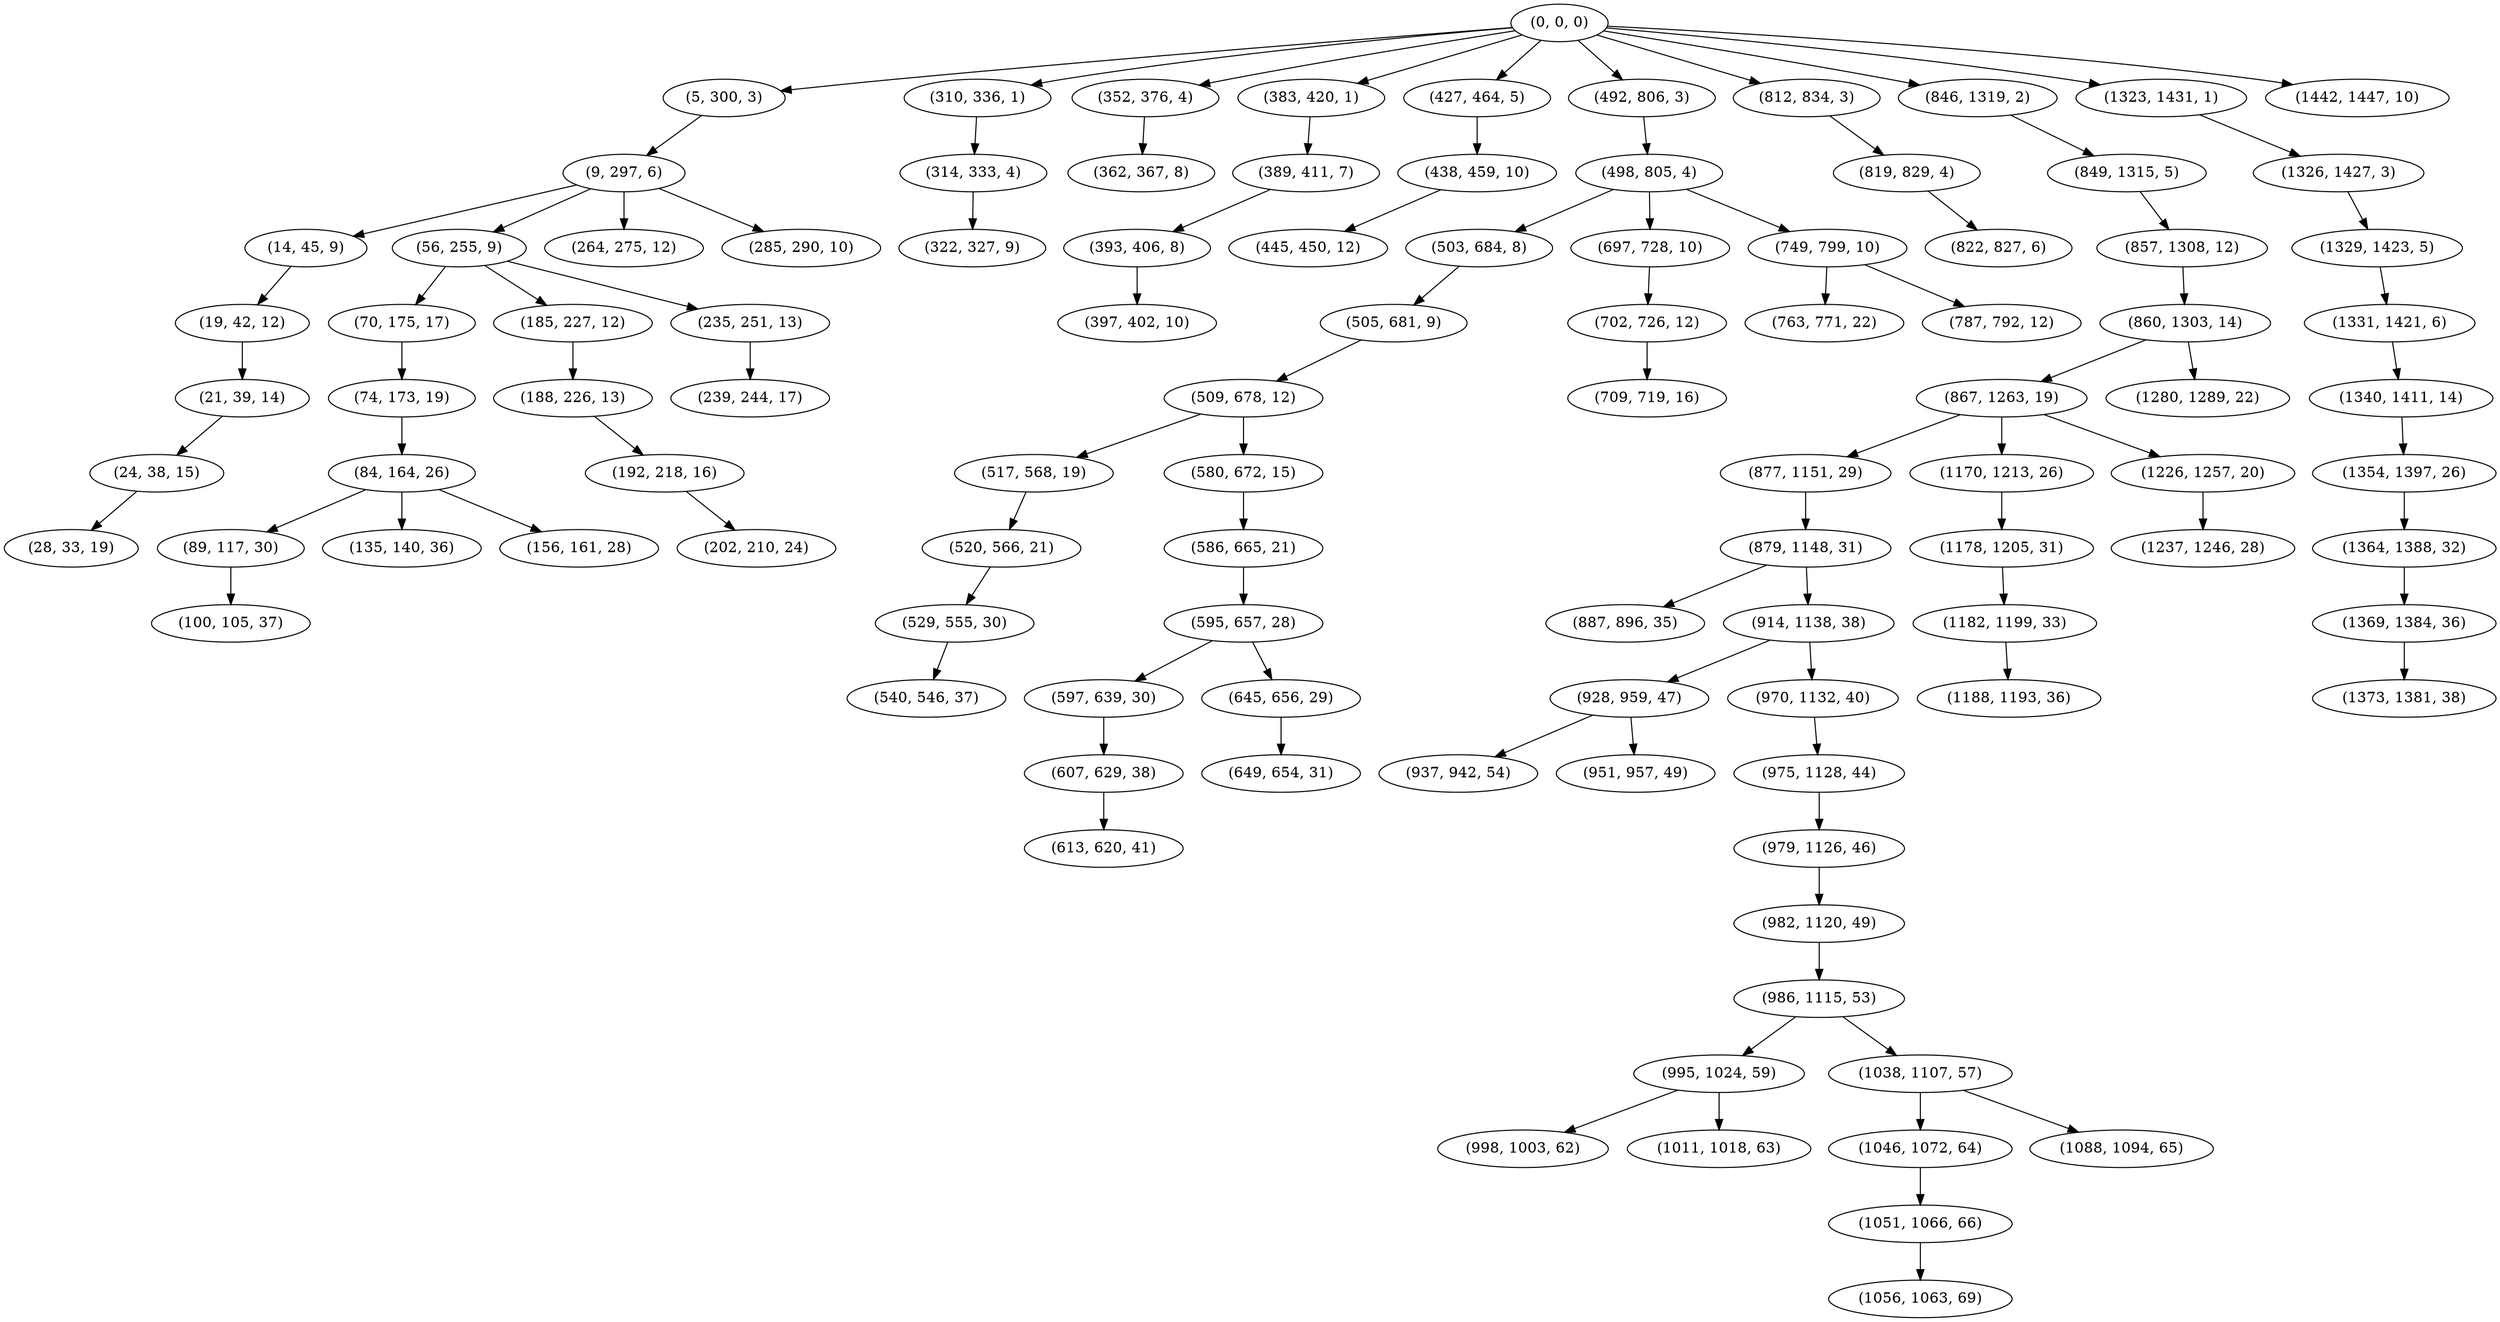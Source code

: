 digraph tree {
    "(0, 0, 0)";
    "(5, 300, 3)";
    "(9, 297, 6)";
    "(14, 45, 9)";
    "(19, 42, 12)";
    "(21, 39, 14)";
    "(24, 38, 15)";
    "(28, 33, 19)";
    "(56, 255, 9)";
    "(70, 175, 17)";
    "(74, 173, 19)";
    "(84, 164, 26)";
    "(89, 117, 30)";
    "(100, 105, 37)";
    "(135, 140, 36)";
    "(156, 161, 28)";
    "(185, 227, 12)";
    "(188, 226, 13)";
    "(192, 218, 16)";
    "(202, 210, 24)";
    "(235, 251, 13)";
    "(239, 244, 17)";
    "(264, 275, 12)";
    "(285, 290, 10)";
    "(310, 336, 1)";
    "(314, 333, 4)";
    "(322, 327, 9)";
    "(352, 376, 4)";
    "(362, 367, 8)";
    "(383, 420, 1)";
    "(389, 411, 7)";
    "(393, 406, 8)";
    "(397, 402, 10)";
    "(427, 464, 5)";
    "(438, 459, 10)";
    "(445, 450, 12)";
    "(492, 806, 3)";
    "(498, 805, 4)";
    "(503, 684, 8)";
    "(505, 681, 9)";
    "(509, 678, 12)";
    "(517, 568, 19)";
    "(520, 566, 21)";
    "(529, 555, 30)";
    "(540, 546, 37)";
    "(580, 672, 15)";
    "(586, 665, 21)";
    "(595, 657, 28)";
    "(597, 639, 30)";
    "(607, 629, 38)";
    "(613, 620, 41)";
    "(645, 656, 29)";
    "(649, 654, 31)";
    "(697, 728, 10)";
    "(702, 726, 12)";
    "(709, 719, 16)";
    "(749, 799, 10)";
    "(763, 771, 22)";
    "(787, 792, 12)";
    "(812, 834, 3)";
    "(819, 829, 4)";
    "(822, 827, 6)";
    "(846, 1319, 2)";
    "(849, 1315, 5)";
    "(857, 1308, 12)";
    "(860, 1303, 14)";
    "(867, 1263, 19)";
    "(877, 1151, 29)";
    "(879, 1148, 31)";
    "(887, 896, 35)";
    "(914, 1138, 38)";
    "(928, 959, 47)";
    "(937, 942, 54)";
    "(951, 957, 49)";
    "(970, 1132, 40)";
    "(975, 1128, 44)";
    "(979, 1126, 46)";
    "(982, 1120, 49)";
    "(986, 1115, 53)";
    "(995, 1024, 59)";
    "(998, 1003, 62)";
    "(1011, 1018, 63)";
    "(1038, 1107, 57)";
    "(1046, 1072, 64)";
    "(1051, 1066, 66)";
    "(1056, 1063, 69)";
    "(1088, 1094, 65)";
    "(1170, 1213, 26)";
    "(1178, 1205, 31)";
    "(1182, 1199, 33)";
    "(1188, 1193, 36)";
    "(1226, 1257, 20)";
    "(1237, 1246, 28)";
    "(1280, 1289, 22)";
    "(1323, 1431, 1)";
    "(1326, 1427, 3)";
    "(1329, 1423, 5)";
    "(1331, 1421, 6)";
    "(1340, 1411, 14)";
    "(1354, 1397, 26)";
    "(1364, 1388, 32)";
    "(1369, 1384, 36)";
    "(1373, 1381, 38)";
    "(1442, 1447, 10)";
    "(0, 0, 0)" -> "(5, 300, 3)";
    "(0, 0, 0)" -> "(310, 336, 1)";
    "(0, 0, 0)" -> "(352, 376, 4)";
    "(0, 0, 0)" -> "(383, 420, 1)";
    "(0, 0, 0)" -> "(427, 464, 5)";
    "(0, 0, 0)" -> "(492, 806, 3)";
    "(0, 0, 0)" -> "(812, 834, 3)";
    "(0, 0, 0)" -> "(846, 1319, 2)";
    "(0, 0, 0)" -> "(1323, 1431, 1)";
    "(0, 0, 0)" -> "(1442, 1447, 10)";
    "(5, 300, 3)" -> "(9, 297, 6)";
    "(9, 297, 6)" -> "(14, 45, 9)";
    "(9, 297, 6)" -> "(56, 255, 9)";
    "(9, 297, 6)" -> "(264, 275, 12)";
    "(9, 297, 6)" -> "(285, 290, 10)";
    "(14, 45, 9)" -> "(19, 42, 12)";
    "(19, 42, 12)" -> "(21, 39, 14)";
    "(21, 39, 14)" -> "(24, 38, 15)";
    "(24, 38, 15)" -> "(28, 33, 19)";
    "(56, 255, 9)" -> "(70, 175, 17)";
    "(56, 255, 9)" -> "(185, 227, 12)";
    "(56, 255, 9)" -> "(235, 251, 13)";
    "(70, 175, 17)" -> "(74, 173, 19)";
    "(74, 173, 19)" -> "(84, 164, 26)";
    "(84, 164, 26)" -> "(89, 117, 30)";
    "(84, 164, 26)" -> "(135, 140, 36)";
    "(84, 164, 26)" -> "(156, 161, 28)";
    "(89, 117, 30)" -> "(100, 105, 37)";
    "(185, 227, 12)" -> "(188, 226, 13)";
    "(188, 226, 13)" -> "(192, 218, 16)";
    "(192, 218, 16)" -> "(202, 210, 24)";
    "(235, 251, 13)" -> "(239, 244, 17)";
    "(310, 336, 1)" -> "(314, 333, 4)";
    "(314, 333, 4)" -> "(322, 327, 9)";
    "(352, 376, 4)" -> "(362, 367, 8)";
    "(383, 420, 1)" -> "(389, 411, 7)";
    "(389, 411, 7)" -> "(393, 406, 8)";
    "(393, 406, 8)" -> "(397, 402, 10)";
    "(427, 464, 5)" -> "(438, 459, 10)";
    "(438, 459, 10)" -> "(445, 450, 12)";
    "(492, 806, 3)" -> "(498, 805, 4)";
    "(498, 805, 4)" -> "(503, 684, 8)";
    "(498, 805, 4)" -> "(697, 728, 10)";
    "(498, 805, 4)" -> "(749, 799, 10)";
    "(503, 684, 8)" -> "(505, 681, 9)";
    "(505, 681, 9)" -> "(509, 678, 12)";
    "(509, 678, 12)" -> "(517, 568, 19)";
    "(509, 678, 12)" -> "(580, 672, 15)";
    "(517, 568, 19)" -> "(520, 566, 21)";
    "(520, 566, 21)" -> "(529, 555, 30)";
    "(529, 555, 30)" -> "(540, 546, 37)";
    "(580, 672, 15)" -> "(586, 665, 21)";
    "(586, 665, 21)" -> "(595, 657, 28)";
    "(595, 657, 28)" -> "(597, 639, 30)";
    "(595, 657, 28)" -> "(645, 656, 29)";
    "(597, 639, 30)" -> "(607, 629, 38)";
    "(607, 629, 38)" -> "(613, 620, 41)";
    "(645, 656, 29)" -> "(649, 654, 31)";
    "(697, 728, 10)" -> "(702, 726, 12)";
    "(702, 726, 12)" -> "(709, 719, 16)";
    "(749, 799, 10)" -> "(763, 771, 22)";
    "(749, 799, 10)" -> "(787, 792, 12)";
    "(812, 834, 3)" -> "(819, 829, 4)";
    "(819, 829, 4)" -> "(822, 827, 6)";
    "(846, 1319, 2)" -> "(849, 1315, 5)";
    "(849, 1315, 5)" -> "(857, 1308, 12)";
    "(857, 1308, 12)" -> "(860, 1303, 14)";
    "(860, 1303, 14)" -> "(867, 1263, 19)";
    "(860, 1303, 14)" -> "(1280, 1289, 22)";
    "(867, 1263, 19)" -> "(877, 1151, 29)";
    "(867, 1263, 19)" -> "(1170, 1213, 26)";
    "(867, 1263, 19)" -> "(1226, 1257, 20)";
    "(877, 1151, 29)" -> "(879, 1148, 31)";
    "(879, 1148, 31)" -> "(887, 896, 35)";
    "(879, 1148, 31)" -> "(914, 1138, 38)";
    "(914, 1138, 38)" -> "(928, 959, 47)";
    "(914, 1138, 38)" -> "(970, 1132, 40)";
    "(928, 959, 47)" -> "(937, 942, 54)";
    "(928, 959, 47)" -> "(951, 957, 49)";
    "(970, 1132, 40)" -> "(975, 1128, 44)";
    "(975, 1128, 44)" -> "(979, 1126, 46)";
    "(979, 1126, 46)" -> "(982, 1120, 49)";
    "(982, 1120, 49)" -> "(986, 1115, 53)";
    "(986, 1115, 53)" -> "(995, 1024, 59)";
    "(986, 1115, 53)" -> "(1038, 1107, 57)";
    "(995, 1024, 59)" -> "(998, 1003, 62)";
    "(995, 1024, 59)" -> "(1011, 1018, 63)";
    "(1038, 1107, 57)" -> "(1046, 1072, 64)";
    "(1038, 1107, 57)" -> "(1088, 1094, 65)";
    "(1046, 1072, 64)" -> "(1051, 1066, 66)";
    "(1051, 1066, 66)" -> "(1056, 1063, 69)";
    "(1170, 1213, 26)" -> "(1178, 1205, 31)";
    "(1178, 1205, 31)" -> "(1182, 1199, 33)";
    "(1182, 1199, 33)" -> "(1188, 1193, 36)";
    "(1226, 1257, 20)" -> "(1237, 1246, 28)";
    "(1323, 1431, 1)" -> "(1326, 1427, 3)";
    "(1326, 1427, 3)" -> "(1329, 1423, 5)";
    "(1329, 1423, 5)" -> "(1331, 1421, 6)";
    "(1331, 1421, 6)" -> "(1340, 1411, 14)";
    "(1340, 1411, 14)" -> "(1354, 1397, 26)";
    "(1354, 1397, 26)" -> "(1364, 1388, 32)";
    "(1364, 1388, 32)" -> "(1369, 1384, 36)";
    "(1369, 1384, 36)" -> "(1373, 1381, 38)";
}
